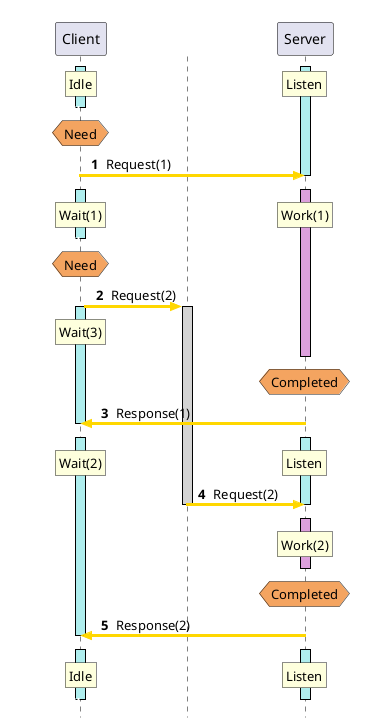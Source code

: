 @startuml
hide unlinked
autonumber " <b>#</b> "
skinparam style strictuml
skinparam shadowing false
skinparam linelineStrategy solid
skinparam sequence {
ArrowThickness 3
ActorBorderColor Black
LifeLineBorderColor Black
LifeLineBackgroundColor Black
ParticipantBorderColor Black
}
skinparam ControlBorderColor White
skinparam ControlBackgroundColor White
skinparam ParticipantPadding 50
skinparam BoxPadding 25
participant "Client" as A0 order 10100
participant "Server" as A1 order 10200
activate A0 #PaleTurquoise
activate A1 #PaleTurquoise
rnote over A0 : Idle
/ rnote over A1 : Listen
autonumber stop
[<[#White]-- A0
autonumber resume
deactivate A0
hnote over A0 #SandyBrown: Need
A0 -[#Gold]> A1 : Request(1)
deactivate A1
autonumber stop
[<[#White]-- A0
autonumber resume
activate A0 #PaleTurquoise
activate A1 #Plum
rnote over A0 : Wait(1)
/ rnote over A1 : Work(1)
autonumber stop
[<[#White]-- A0
autonumber resume
deactivate A0
hnote over A0 #SandyBrown: Need
control " " as T0 order 10101
A0 -[#Gold]> T0 : Request(2)
activate T0 #LightGray
activate A0 #PaleTurquoise
rnote over A0 : Wait(3)
autonumber stop
[<[#White]-- A0
autonumber resume
deactivate A1
hnote over A1 #SandyBrown: Completed
A1 -[#Gold]> A0 : Response(1)
deactivate A0
autonumber stop
[<[#White]-- A0
autonumber resume
activate A1 #PaleTurquoise
activate A0 #PaleTurquoise
rnote over A1 : Listen
/ rnote over A0 : Wait(2)
T0 -[#Gold]> A1 : Request(2)
deactivate T0
deactivate A1
autonumber stop
[<[#White]-- A0
autonumber resume
activate A1 #Plum
rnote over A1 : Work(2)
autonumber stop
[<[#White]-- A0
autonumber resume
deactivate A1
hnote over A1 #SandyBrown: Completed
A1 -[#Gold]> A0 : Response(2)
deactivate A0
autonumber stop
[<[#White]-- A0
autonumber resume
activate A0 #PaleTurquoise
activate A1 #PaleTurquoise
rnote over A0 : Idle
/ rnote over A1 : Listen
autonumber stop
[<[#White]-- A0
autonumber resume
deactivate A0
deactivate A1
@enduml
